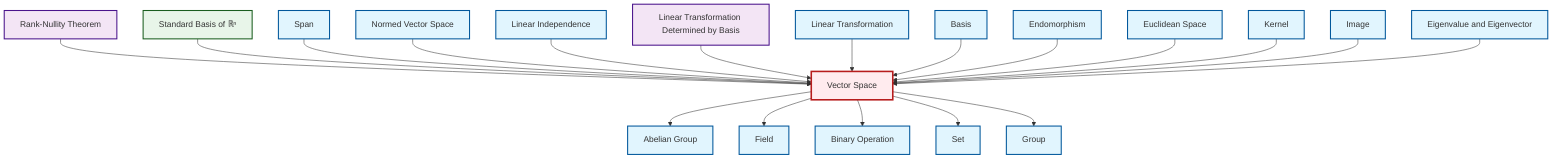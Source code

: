 graph TD
    classDef definition fill:#e1f5fe,stroke:#01579b,stroke-width:2px
    classDef theorem fill:#f3e5f5,stroke:#4a148c,stroke-width:2px
    classDef axiom fill:#fff3e0,stroke:#e65100,stroke-width:2px
    classDef example fill:#e8f5e9,stroke:#1b5e20,stroke-width:2px
    classDef current fill:#ffebee,stroke:#b71c1c,stroke-width:3px
    def-kernel["Kernel"]:::definition
    def-field["Field"]:::definition
    def-span["Span"]:::definition
    def-linear-transformation["Linear Transformation"]:::definition
    thm-rank-nullity["Rank-Nullity Theorem"]:::theorem
    def-binary-operation["Binary Operation"]:::definition
    def-euclidean-space["Euclidean Space"]:::definition
    thm-linear-transformation-basis["Linear Transformation Determined by Basis"]:::theorem
    def-set["Set"]:::definition
    def-group["Group"]:::definition
    def-abelian-group["Abelian Group"]:::definition
    def-basis["Basis"]:::definition
    def-linear-independence["Linear Independence"]:::definition
    def-eigenvalue-eigenvector["Eigenvalue and Eigenvector"]:::definition
    ex-standard-basis-rn["Standard Basis of ℝⁿ"]:::example
    def-endomorphism["Endomorphism"]:::definition
    def-normed-vector-space["Normed Vector Space"]:::definition
    def-vector-space["Vector Space"]:::definition
    def-image["Image"]:::definition
    thm-rank-nullity --> def-vector-space
    ex-standard-basis-rn --> def-vector-space
    def-span --> def-vector-space
    def-normed-vector-space --> def-vector-space
    def-vector-space --> def-abelian-group
    def-linear-independence --> def-vector-space
    thm-linear-transformation-basis --> def-vector-space
    def-linear-transformation --> def-vector-space
    def-basis --> def-vector-space
    def-vector-space --> def-field
    def-endomorphism --> def-vector-space
    def-vector-space --> def-binary-operation
    def-euclidean-space --> def-vector-space
    def-kernel --> def-vector-space
    def-image --> def-vector-space
    def-eigenvalue-eigenvector --> def-vector-space
    def-vector-space --> def-set
    def-vector-space --> def-group
    class def-vector-space current